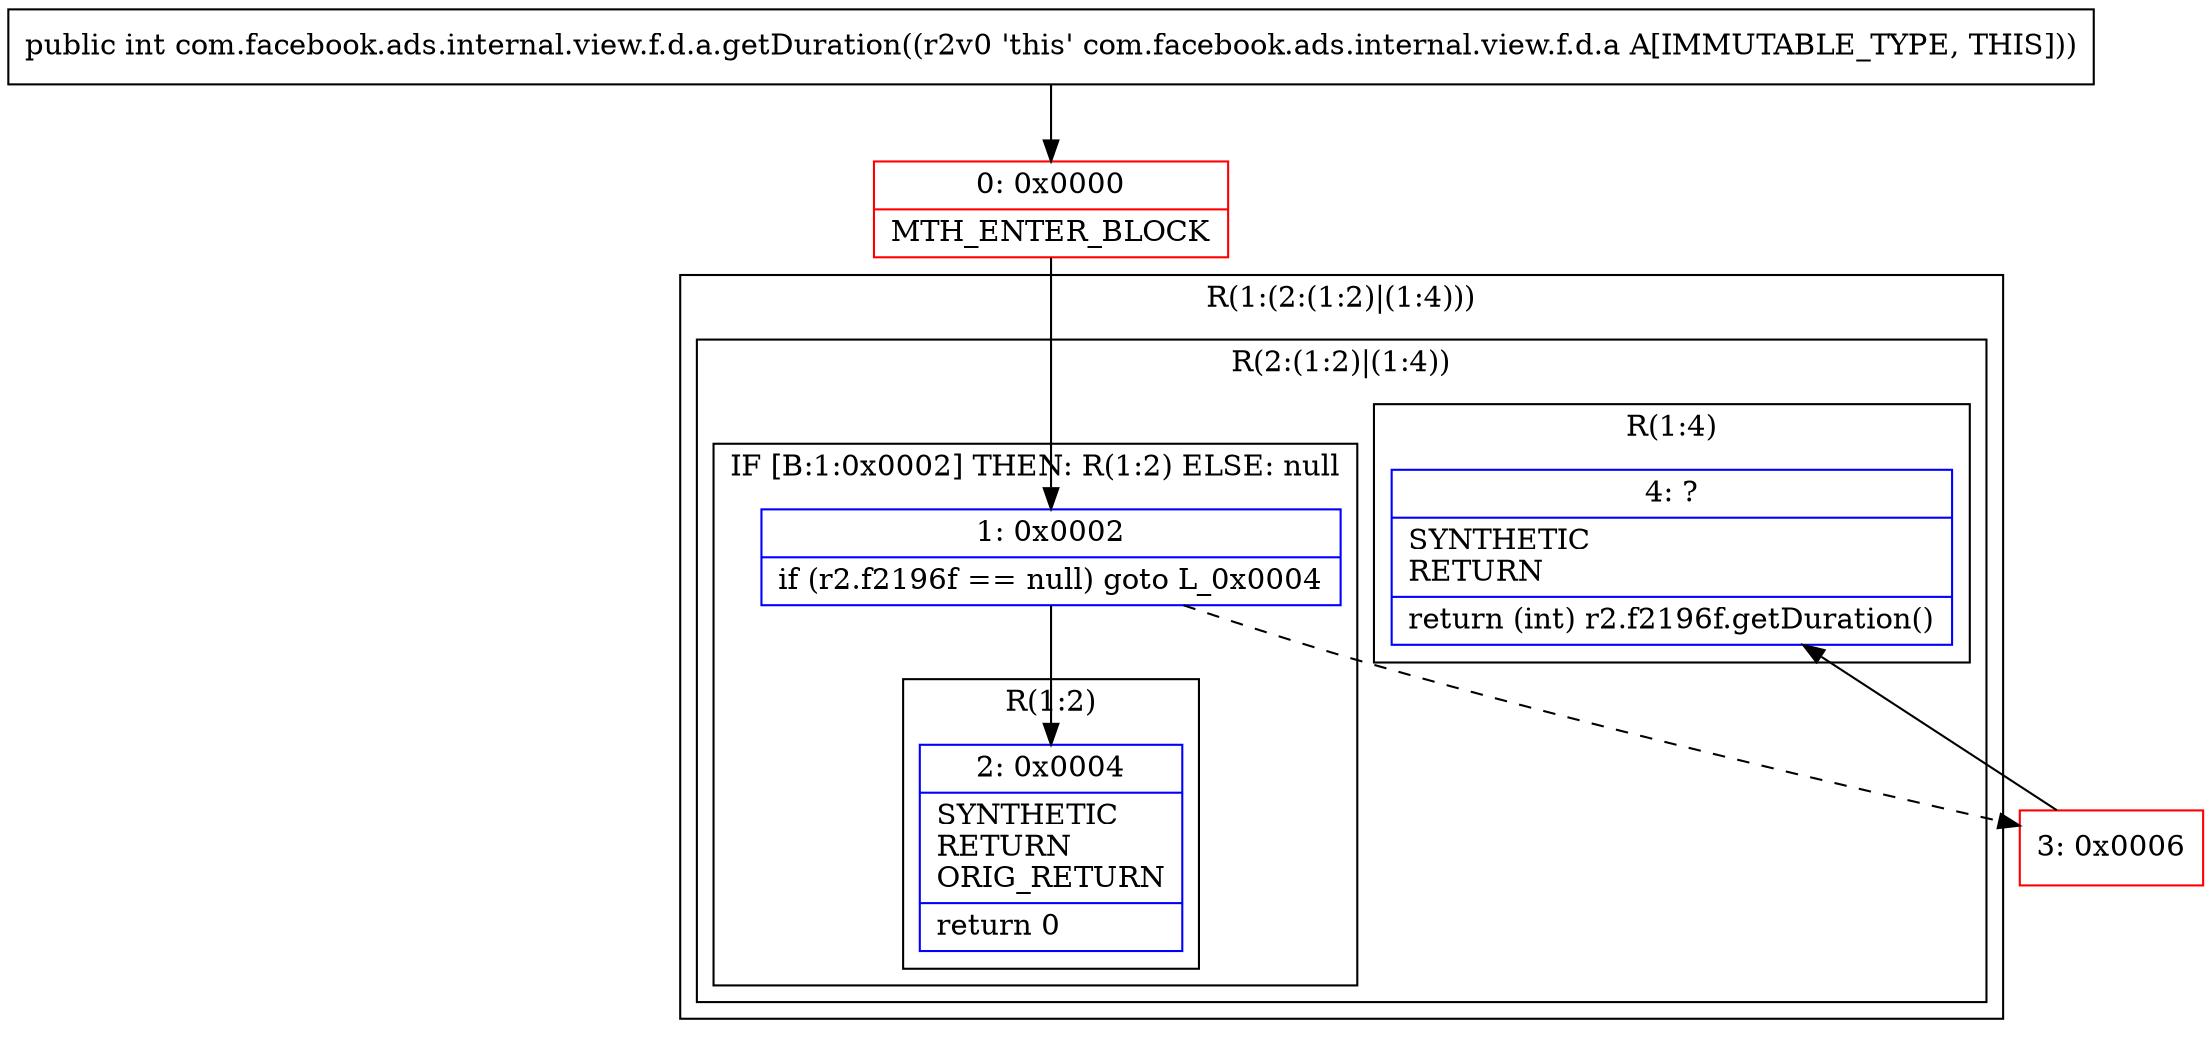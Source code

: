 digraph "CFG forcom.facebook.ads.internal.view.f.d.a.getDuration()I" {
subgraph cluster_Region_931730903 {
label = "R(1:(2:(1:2)|(1:4)))";
node [shape=record,color=blue];
subgraph cluster_Region_956651005 {
label = "R(2:(1:2)|(1:4))";
node [shape=record,color=blue];
subgraph cluster_IfRegion_1011133580 {
label = "IF [B:1:0x0002] THEN: R(1:2) ELSE: null";
node [shape=record,color=blue];
Node_1 [shape=record,label="{1\:\ 0x0002|if (r2.f2196f == null) goto L_0x0004\l}"];
subgraph cluster_Region_362692618 {
label = "R(1:2)";
node [shape=record,color=blue];
Node_2 [shape=record,label="{2\:\ 0x0004|SYNTHETIC\lRETURN\lORIG_RETURN\l|return 0\l}"];
}
}
subgraph cluster_Region_1791416515 {
label = "R(1:4)";
node [shape=record,color=blue];
Node_4 [shape=record,label="{4\:\ ?|SYNTHETIC\lRETURN\l|return (int) r2.f2196f.getDuration()\l}"];
}
}
}
Node_0 [shape=record,color=red,label="{0\:\ 0x0000|MTH_ENTER_BLOCK\l}"];
Node_3 [shape=record,color=red,label="{3\:\ 0x0006}"];
MethodNode[shape=record,label="{public int com.facebook.ads.internal.view.f.d.a.getDuration((r2v0 'this' com.facebook.ads.internal.view.f.d.a A[IMMUTABLE_TYPE, THIS])) }"];
MethodNode -> Node_0;
Node_1 -> Node_2;
Node_1 -> Node_3[style=dashed];
Node_0 -> Node_1;
Node_3 -> Node_4;
}

